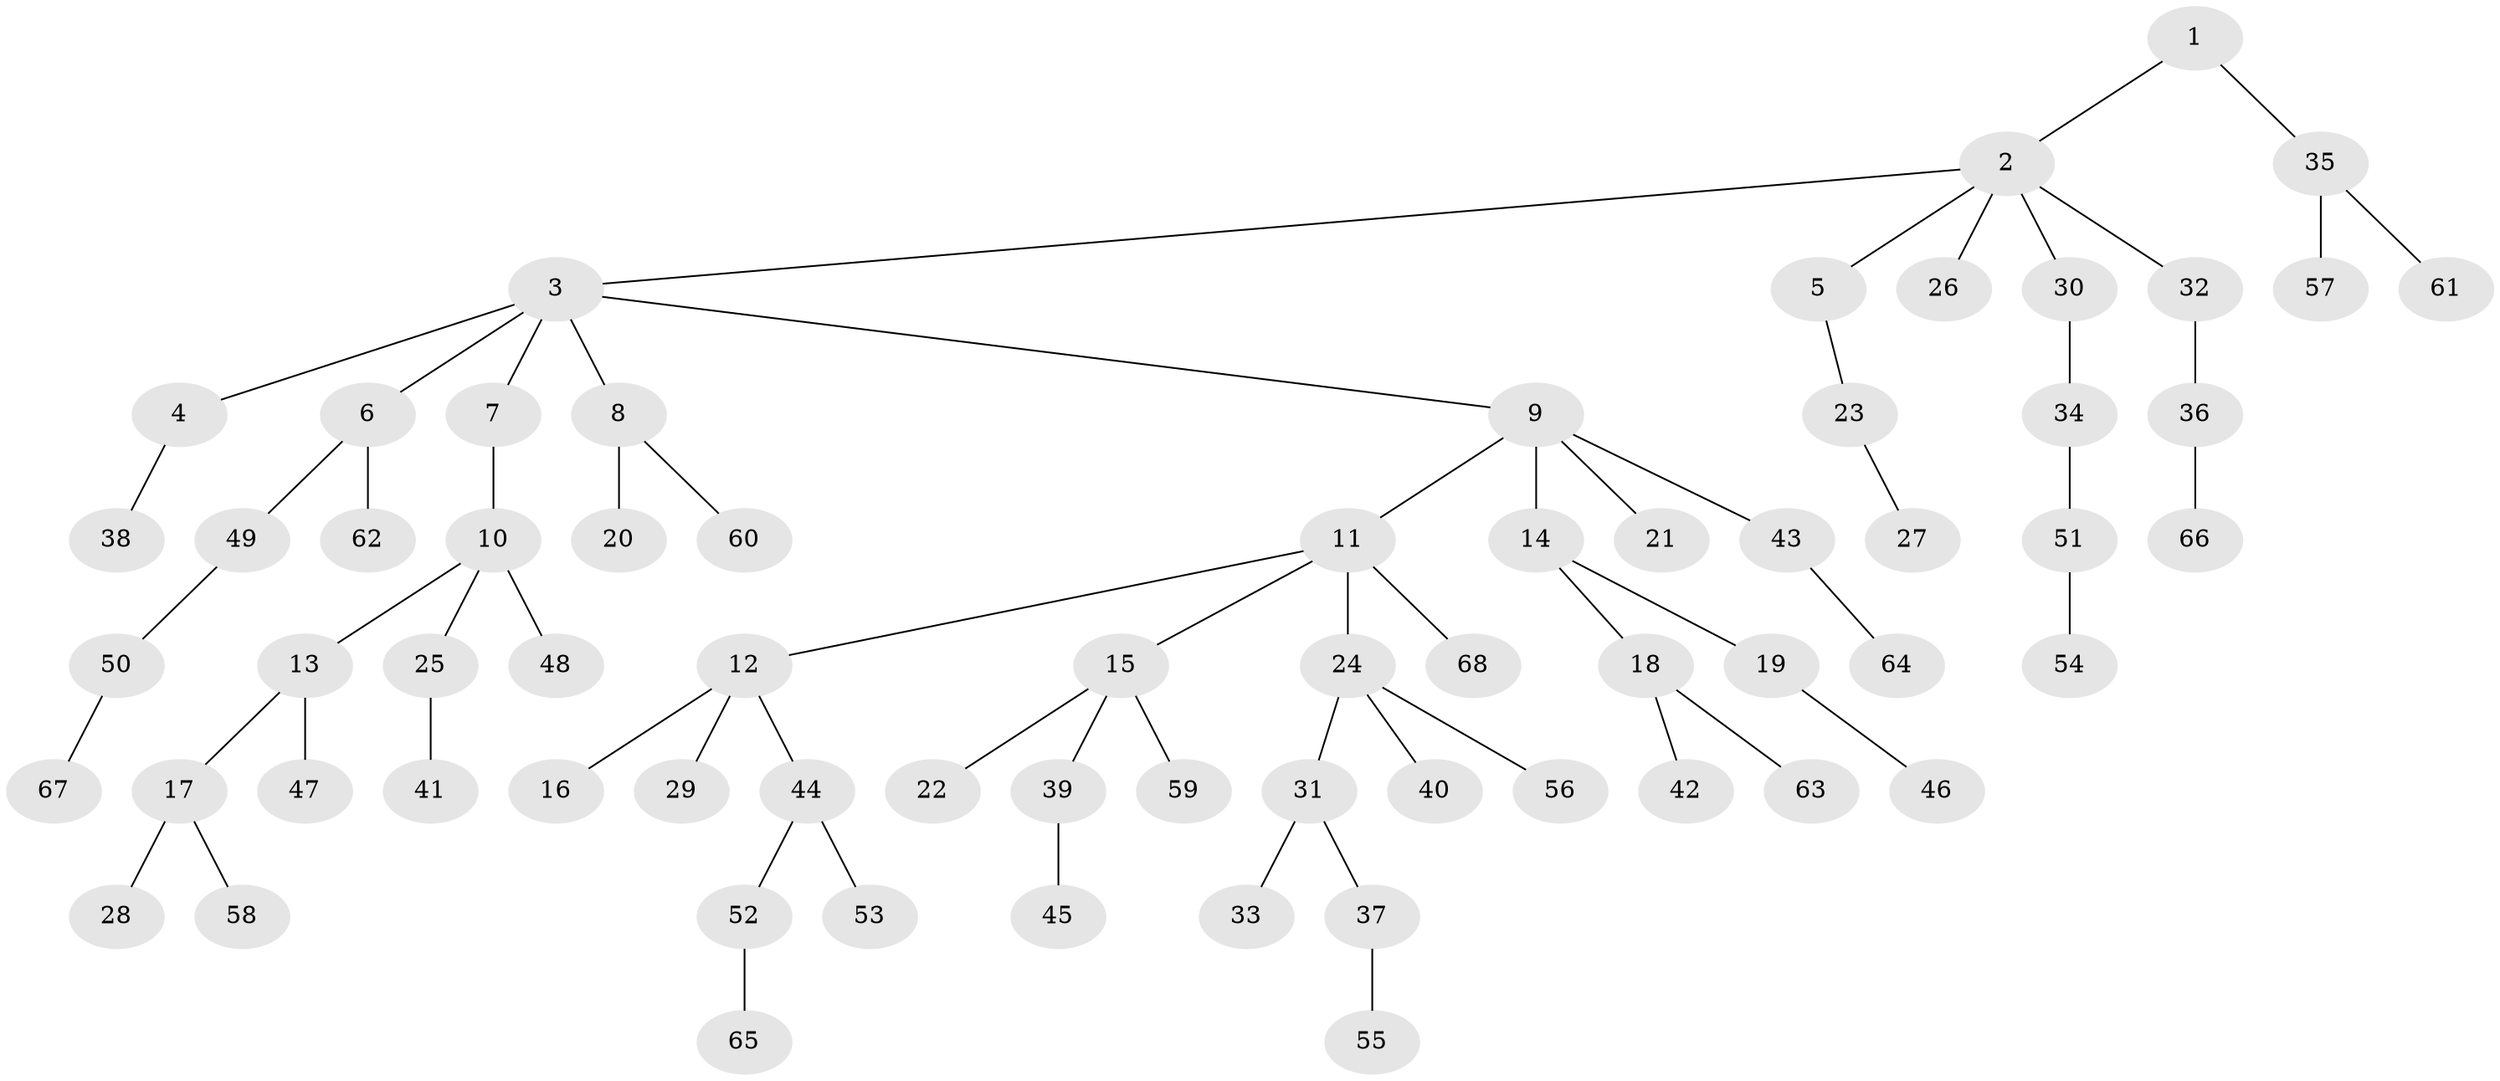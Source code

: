 // coarse degree distribution, {6: 0.025, 9: 0.025, 2: 0.175, 3: 0.1, 4: 0.025, 8: 0.025, 1: 0.625}
// Generated by graph-tools (version 1.1) at 2025/19/03/04/25 18:19:22]
// undirected, 68 vertices, 67 edges
graph export_dot {
graph [start="1"]
  node [color=gray90,style=filled];
  1;
  2;
  3;
  4;
  5;
  6;
  7;
  8;
  9;
  10;
  11;
  12;
  13;
  14;
  15;
  16;
  17;
  18;
  19;
  20;
  21;
  22;
  23;
  24;
  25;
  26;
  27;
  28;
  29;
  30;
  31;
  32;
  33;
  34;
  35;
  36;
  37;
  38;
  39;
  40;
  41;
  42;
  43;
  44;
  45;
  46;
  47;
  48;
  49;
  50;
  51;
  52;
  53;
  54;
  55;
  56;
  57;
  58;
  59;
  60;
  61;
  62;
  63;
  64;
  65;
  66;
  67;
  68;
  1 -- 2;
  1 -- 35;
  2 -- 3;
  2 -- 5;
  2 -- 26;
  2 -- 30;
  2 -- 32;
  3 -- 4;
  3 -- 6;
  3 -- 7;
  3 -- 8;
  3 -- 9;
  4 -- 38;
  5 -- 23;
  6 -- 49;
  6 -- 62;
  7 -- 10;
  8 -- 20;
  8 -- 60;
  9 -- 11;
  9 -- 14;
  9 -- 21;
  9 -- 43;
  10 -- 13;
  10 -- 25;
  10 -- 48;
  11 -- 12;
  11 -- 15;
  11 -- 24;
  11 -- 68;
  12 -- 16;
  12 -- 29;
  12 -- 44;
  13 -- 17;
  13 -- 47;
  14 -- 18;
  14 -- 19;
  15 -- 22;
  15 -- 39;
  15 -- 59;
  17 -- 28;
  17 -- 58;
  18 -- 42;
  18 -- 63;
  19 -- 46;
  23 -- 27;
  24 -- 31;
  24 -- 40;
  24 -- 56;
  25 -- 41;
  30 -- 34;
  31 -- 33;
  31 -- 37;
  32 -- 36;
  34 -- 51;
  35 -- 57;
  35 -- 61;
  36 -- 66;
  37 -- 55;
  39 -- 45;
  43 -- 64;
  44 -- 52;
  44 -- 53;
  49 -- 50;
  50 -- 67;
  51 -- 54;
  52 -- 65;
}
